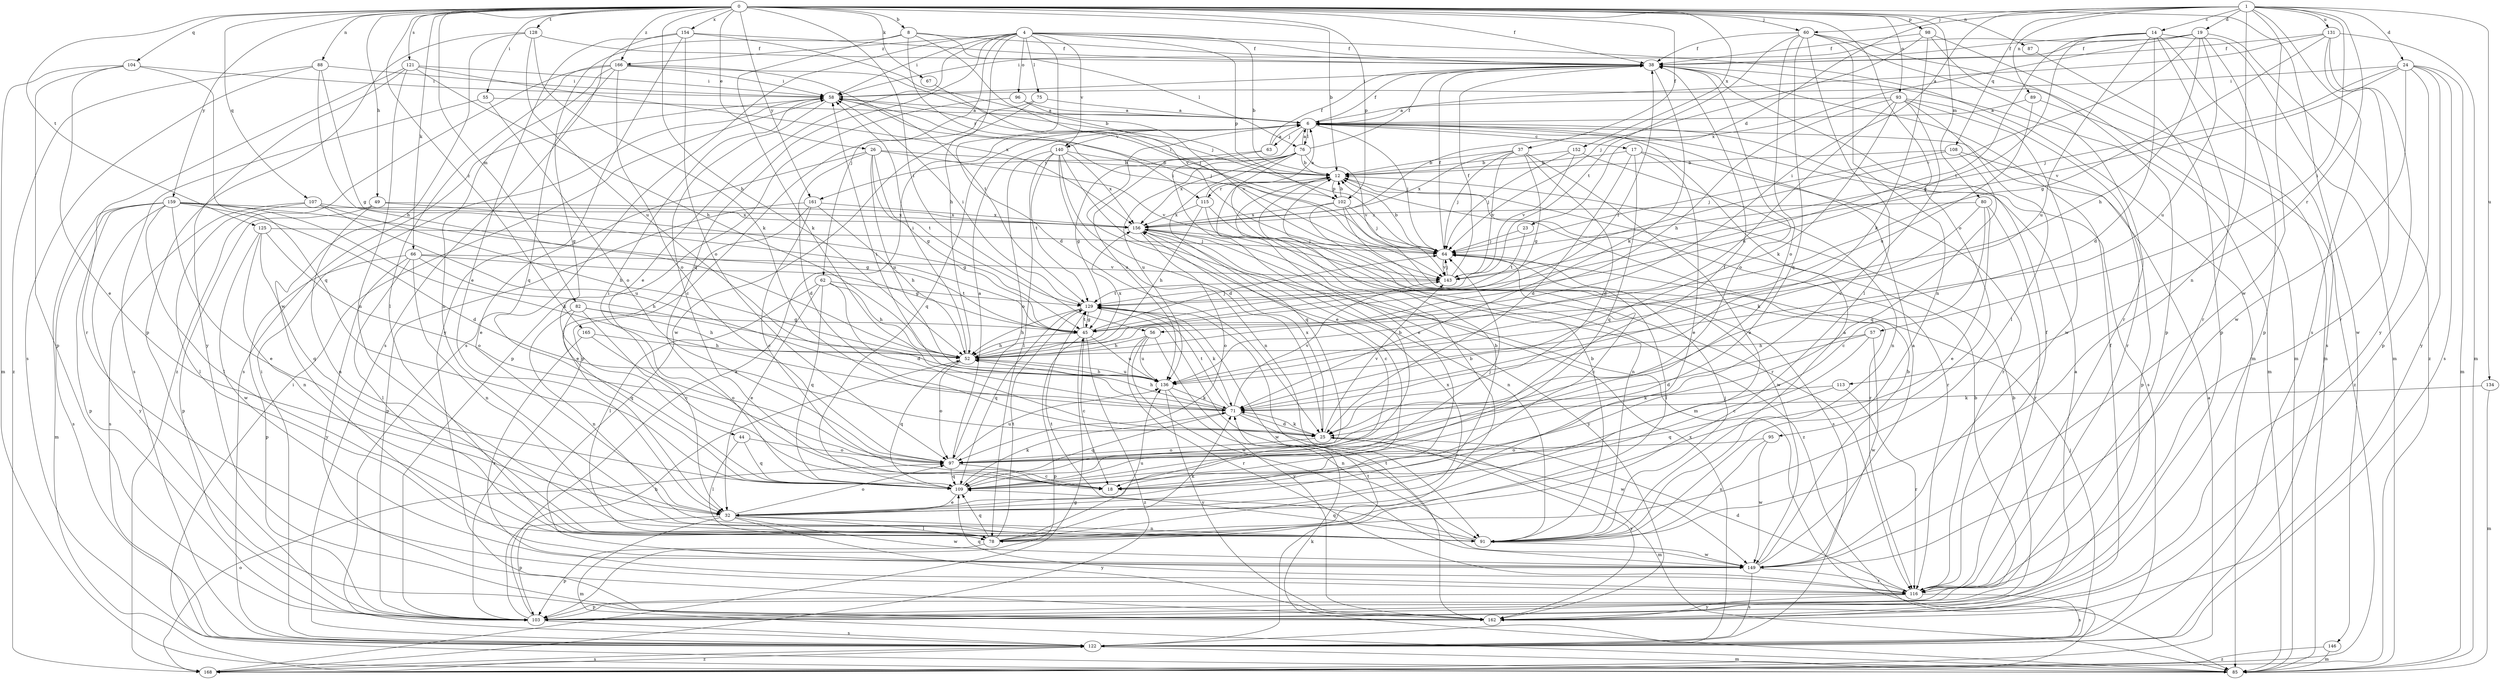 strict digraph  {
0;
1;
4;
6;
8;
12;
14;
17;
18;
19;
23;
24;
25;
26;
32;
37;
38;
44;
45;
49;
52;
55;
56;
57;
58;
60;
62;
63;
64;
66;
67;
71;
75;
76;
78;
80;
82;
85;
87;
88;
89;
91;
93;
95;
96;
97;
98;
102;
103;
104;
107;
108;
109;
113;
115;
116;
121;
122;
125;
128;
129;
131;
134;
136;
140;
143;
146;
149;
152;
154;
156;
159;
161;
162;
165;
166;
168;
0 -> 8  [label=b];
0 -> 12  [label=b];
0 -> 26  [label=e];
0 -> 37  [label=f];
0 -> 38  [label=f];
0 -> 49  [label=h];
0 -> 52  [label=h];
0 -> 55  [label=i];
0 -> 56  [label=i];
0 -> 60  [label=j];
0 -> 66  [label=k];
0 -> 67  [label=k];
0 -> 80  [label=m];
0 -> 82  [label=m];
0 -> 87  [label=n];
0 -> 88  [label=n];
0 -> 93  [label=o];
0 -> 95  [label=o];
0 -> 98  [label=p];
0 -> 102  [label=p];
0 -> 104  [label=q];
0 -> 107  [label=q];
0 -> 121  [label=s];
0 -> 125  [label=t];
0 -> 128  [label=t];
0 -> 146  [label=w];
0 -> 152  [label=x];
0 -> 154  [label=x];
0 -> 159  [label=y];
0 -> 161  [label=y];
0 -> 165  [label=z];
0 -> 166  [label=z];
1 -> 14  [label=c];
1 -> 19  [label=d];
1 -> 23  [label=d];
1 -> 24  [label=d];
1 -> 56  [label=i];
1 -> 57  [label=i];
1 -> 60  [label=j];
1 -> 89  [label=n];
1 -> 91  [label=n];
1 -> 108  [label=q];
1 -> 113  [label=r];
1 -> 122  [label=s];
1 -> 131  [label=u];
1 -> 134  [label=u];
1 -> 149  [label=w];
4 -> 12  [label=b];
4 -> 25  [label=d];
4 -> 32  [label=e];
4 -> 38  [label=f];
4 -> 52  [label=h];
4 -> 58  [label=i];
4 -> 62  [label=j];
4 -> 75  [label=l];
4 -> 85  [label=m];
4 -> 96  [label=o];
4 -> 102  [label=p];
4 -> 109  [label=q];
4 -> 122  [label=s];
4 -> 140  [label=v];
4 -> 166  [label=z];
6 -> 17  [label=c];
6 -> 32  [label=e];
6 -> 38  [label=f];
6 -> 63  [label=j];
6 -> 64  [label=j];
6 -> 76  [label=l];
6 -> 109  [label=q];
6 -> 122  [label=s];
6 -> 140  [label=v];
6 -> 161  [label=y];
8 -> 38  [label=f];
8 -> 44  [label=g];
8 -> 71  [label=k];
8 -> 76  [label=l];
8 -> 115  [label=r];
8 -> 143  [label=v];
12 -> 102  [label=p];
12 -> 115  [label=r];
12 -> 116  [label=r];
14 -> 25  [label=d];
14 -> 38  [label=f];
14 -> 45  [label=g];
14 -> 85  [label=m];
14 -> 116  [label=r];
14 -> 122  [label=s];
14 -> 129  [label=t];
14 -> 136  [label=u];
17 -> 12  [label=b];
17 -> 25  [label=d];
17 -> 32  [label=e];
17 -> 109  [label=q];
17 -> 116  [label=r];
18 -> 58  [label=i];
19 -> 38  [label=f];
19 -> 52  [label=h];
19 -> 58  [label=i];
19 -> 103  [label=p];
19 -> 136  [label=u];
19 -> 143  [label=v];
19 -> 156  [label=x];
19 -> 168  [label=z];
23 -> 64  [label=j];
23 -> 129  [label=t];
24 -> 58  [label=i];
24 -> 64  [label=j];
24 -> 85  [label=m];
24 -> 103  [label=p];
24 -> 122  [label=s];
24 -> 143  [label=v];
24 -> 149  [label=w];
24 -> 162  [label=y];
25 -> 71  [label=k];
25 -> 85  [label=m];
25 -> 97  [label=o];
25 -> 143  [label=v];
25 -> 156  [label=x];
25 -> 162  [label=y];
26 -> 12  [label=b];
26 -> 25  [label=d];
26 -> 32  [label=e];
26 -> 45  [label=g];
26 -> 129  [label=t];
26 -> 136  [label=u];
26 -> 143  [label=v];
32 -> 12  [label=b];
32 -> 78  [label=l];
32 -> 85  [label=m];
32 -> 91  [label=n];
32 -> 97  [label=o];
32 -> 103  [label=p];
32 -> 149  [label=w];
32 -> 162  [label=y];
37 -> 12  [label=b];
37 -> 25  [label=d];
37 -> 32  [label=e];
37 -> 45  [label=g];
37 -> 64  [label=j];
37 -> 143  [label=v];
37 -> 156  [label=x];
38 -> 58  [label=i];
38 -> 71  [label=k];
38 -> 85  [label=m];
38 -> 97  [label=o];
44 -> 78  [label=l];
44 -> 97  [label=o];
44 -> 109  [label=q];
45 -> 18  [label=c];
45 -> 52  [label=h];
45 -> 64  [label=j];
45 -> 103  [label=p];
45 -> 129  [label=t];
45 -> 136  [label=u];
45 -> 168  [label=z];
49 -> 45  [label=g];
49 -> 91  [label=n];
49 -> 103  [label=p];
49 -> 156  [label=x];
52 -> 38  [label=f];
52 -> 58  [label=i];
52 -> 97  [label=o];
52 -> 109  [label=q];
52 -> 136  [label=u];
52 -> 156  [label=x];
55 -> 6  [label=a];
55 -> 97  [label=o];
55 -> 122  [label=s];
56 -> 52  [label=h];
56 -> 116  [label=r];
56 -> 136  [label=u];
56 -> 149  [label=w];
56 -> 162  [label=y];
57 -> 18  [label=c];
57 -> 25  [label=d];
57 -> 52  [label=h];
57 -> 149  [label=w];
58 -> 6  [label=a];
58 -> 18  [label=c];
58 -> 64  [label=j];
58 -> 122  [label=s];
60 -> 38  [label=f];
60 -> 78  [label=l];
60 -> 85  [label=m];
60 -> 91  [label=n];
60 -> 97  [label=o];
60 -> 109  [label=q];
60 -> 116  [label=r];
60 -> 129  [label=t];
62 -> 25  [label=d];
62 -> 32  [label=e];
62 -> 52  [label=h];
62 -> 78  [label=l];
62 -> 109  [label=q];
62 -> 129  [label=t];
63 -> 6  [label=a];
63 -> 32  [label=e];
63 -> 38  [label=f];
63 -> 136  [label=u];
64 -> 12  [label=b];
64 -> 18  [label=c];
64 -> 38  [label=f];
64 -> 58  [label=i];
64 -> 78  [label=l];
64 -> 143  [label=v];
66 -> 45  [label=g];
66 -> 52  [label=h];
66 -> 78  [label=l];
66 -> 91  [label=n];
66 -> 103  [label=p];
66 -> 143  [label=v];
66 -> 162  [label=y];
67 -> 64  [label=j];
71 -> 25  [label=d];
71 -> 52  [label=h];
71 -> 58  [label=i];
71 -> 109  [label=q];
71 -> 129  [label=t];
71 -> 143  [label=v];
71 -> 149  [label=w];
75 -> 6  [label=a];
75 -> 103  [label=p];
75 -> 149  [label=w];
76 -> 6  [label=a];
76 -> 12  [label=b];
76 -> 38  [label=f];
76 -> 45  [label=g];
76 -> 109  [label=q];
76 -> 116  [label=r];
76 -> 136  [label=u];
76 -> 143  [label=v];
76 -> 156  [label=x];
78 -> 12  [label=b];
78 -> 71  [label=k];
78 -> 103  [label=p];
78 -> 109  [label=q];
78 -> 129  [label=t];
78 -> 136  [label=u];
78 -> 156  [label=x];
80 -> 18  [label=c];
80 -> 32  [label=e];
80 -> 71  [label=k];
80 -> 116  [label=r];
80 -> 156  [label=x];
82 -> 18  [label=c];
82 -> 45  [label=g];
82 -> 52  [label=h];
82 -> 91  [label=n];
82 -> 109  [label=q];
85 -> 58  [label=i];
85 -> 71  [label=k];
87 -> 103  [label=p];
88 -> 45  [label=g];
88 -> 52  [label=h];
88 -> 58  [label=i];
88 -> 122  [label=s];
88 -> 168  [label=z];
89 -> 6  [label=a];
89 -> 136  [label=u];
89 -> 168  [label=z];
91 -> 6  [label=a];
91 -> 12  [label=b];
91 -> 64  [label=j];
91 -> 109  [label=q];
91 -> 129  [label=t];
91 -> 149  [label=w];
93 -> 6  [label=a];
93 -> 18  [label=c];
93 -> 52  [label=h];
93 -> 71  [label=k];
93 -> 78  [label=l];
93 -> 116  [label=r];
93 -> 136  [label=u];
93 -> 149  [label=w];
95 -> 91  [label=n];
95 -> 97  [label=o];
95 -> 149  [label=w];
96 -> 6  [label=a];
96 -> 103  [label=p];
96 -> 143  [label=v];
97 -> 6  [label=a];
97 -> 18  [label=c];
97 -> 38  [label=f];
97 -> 109  [label=q];
97 -> 136  [label=u];
98 -> 38  [label=f];
98 -> 64  [label=j];
98 -> 71  [label=k];
98 -> 85  [label=m];
98 -> 103  [label=p];
102 -> 12  [label=b];
102 -> 58  [label=i];
102 -> 64  [label=j];
102 -> 116  [label=r];
102 -> 122  [label=s];
102 -> 149  [label=w];
102 -> 156  [label=x];
103 -> 6  [label=a];
103 -> 12  [label=b];
103 -> 52  [label=h];
103 -> 122  [label=s];
104 -> 32  [label=e];
104 -> 58  [label=i];
104 -> 85  [label=m];
104 -> 103  [label=p];
104 -> 109  [label=q];
107 -> 52  [label=h];
107 -> 78  [label=l];
107 -> 122  [label=s];
107 -> 136  [label=u];
107 -> 156  [label=x];
108 -> 12  [label=b];
108 -> 64  [label=j];
108 -> 103  [label=p];
108 -> 109  [label=q];
109 -> 12  [label=b];
109 -> 32  [label=e];
109 -> 64  [label=j];
109 -> 71  [label=k];
113 -> 71  [label=k];
113 -> 109  [label=q];
113 -> 116  [label=r];
115 -> 6  [label=a];
115 -> 52  [label=h];
115 -> 91  [label=n];
115 -> 156  [label=x];
115 -> 168  [label=z];
116 -> 25  [label=d];
116 -> 38  [label=f];
116 -> 103  [label=p];
116 -> 109  [label=q];
116 -> 122  [label=s];
116 -> 162  [label=y];
121 -> 52  [label=h];
121 -> 58  [label=i];
121 -> 91  [label=n];
121 -> 116  [label=r];
121 -> 156  [label=x];
121 -> 162  [label=y];
122 -> 58  [label=i];
122 -> 64  [label=j];
122 -> 85  [label=m];
122 -> 129  [label=t];
122 -> 156  [label=x];
122 -> 168  [label=z];
125 -> 64  [label=j];
125 -> 91  [label=n];
125 -> 97  [label=o];
125 -> 109  [label=q];
125 -> 149  [label=w];
128 -> 38  [label=f];
128 -> 71  [label=k];
128 -> 103  [label=p];
128 -> 136  [label=u];
128 -> 149  [label=w];
129 -> 45  [label=g];
129 -> 52  [label=h];
129 -> 58  [label=i];
129 -> 71  [label=k];
129 -> 109  [label=q];
129 -> 149  [label=w];
131 -> 6  [label=a];
131 -> 38  [label=f];
131 -> 45  [label=g];
131 -> 85  [label=m];
131 -> 116  [label=r];
131 -> 162  [label=y];
134 -> 71  [label=k];
134 -> 85  [label=m];
136 -> 52  [label=h];
136 -> 71  [label=k];
136 -> 91  [label=n];
136 -> 162  [label=y];
140 -> 12  [label=b];
140 -> 25  [label=d];
140 -> 78  [label=l];
140 -> 85  [label=m];
140 -> 91  [label=n];
140 -> 97  [label=o];
140 -> 129  [label=t];
140 -> 156  [label=x];
143 -> 38  [label=f];
143 -> 64  [label=j];
143 -> 129  [label=t];
146 -> 85  [label=m];
146 -> 168  [label=z];
149 -> 6  [label=a];
149 -> 12  [label=b];
149 -> 116  [label=r];
149 -> 122  [label=s];
152 -> 12  [label=b];
152 -> 64  [label=j];
152 -> 91  [label=n];
152 -> 143  [label=v];
154 -> 32  [label=e];
154 -> 38  [label=f];
154 -> 64  [label=j];
154 -> 97  [label=o];
154 -> 122  [label=s];
154 -> 162  [label=y];
156 -> 18  [label=c];
156 -> 64  [label=j];
156 -> 91  [label=n];
156 -> 97  [label=o];
156 -> 162  [label=y];
159 -> 25  [label=d];
159 -> 32  [label=e];
159 -> 45  [label=g];
159 -> 71  [label=k];
159 -> 78  [label=l];
159 -> 85  [label=m];
159 -> 103  [label=p];
159 -> 122  [label=s];
159 -> 156  [label=x];
159 -> 162  [label=y];
161 -> 18  [label=c];
161 -> 32  [label=e];
161 -> 52  [label=h];
161 -> 103  [label=p];
161 -> 156  [label=x];
162 -> 6  [label=a];
162 -> 12  [label=b];
162 -> 38  [label=f];
162 -> 129  [label=t];
165 -> 52  [label=h];
165 -> 97  [label=o];
165 -> 116  [label=r];
166 -> 12  [label=b];
166 -> 58  [label=i];
166 -> 78  [label=l];
166 -> 91  [label=n];
166 -> 97  [label=o];
166 -> 109  [label=q];
166 -> 129  [label=t];
166 -> 168  [label=z];
168 -> 6  [label=a];
168 -> 45  [label=g];
168 -> 97  [label=o];
168 -> 122  [label=s];
}
